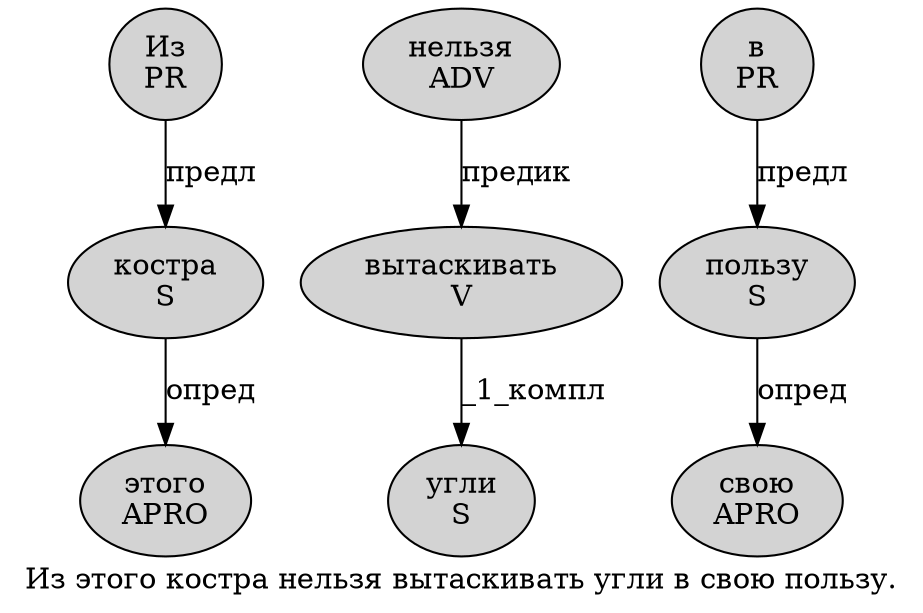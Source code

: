 digraph SENTENCE_998 {
	graph [label="Из этого костра нельзя вытаскивать угли в свою пользу."]
	node [style=filled]
		0 [label="Из
PR" color="" fillcolor=lightgray penwidth=1 shape=ellipse]
		1 [label="этого
APRO" color="" fillcolor=lightgray penwidth=1 shape=ellipse]
		2 [label="костра
S" color="" fillcolor=lightgray penwidth=1 shape=ellipse]
		3 [label="нельзя
ADV" color="" fillcolor=lightgray penwidth=1 shape=ellipse]
		4 [label="вытаскивать
V" color="" fillcolor=lightgray penwidth=1 shape=ellipse]
		5 [label="угли
S" color="" fillcolor=lightgray penwidth=1 shape=ellipse]
		6 [label="в
PR" color="" fillcolor=lightgray penwidth=1 shape=ellipse]
		7 [label="свою
APRO" color="" fillcolor=lightgray penwidth=1 shape=ellipse]
		8 [label="пользу
S" color="" fillcolor=lightgray penwidth=1 shape=ellipse]
			2 -> 1 [label="опред"]
			3 -> 4 [label="предик"]
			6 -> 8 [label="предл"]
			4 -> 5 [label="_1_компл"]
			8 -> 7 [label="опред"]
			0 -> 2 [label="предл"]
}